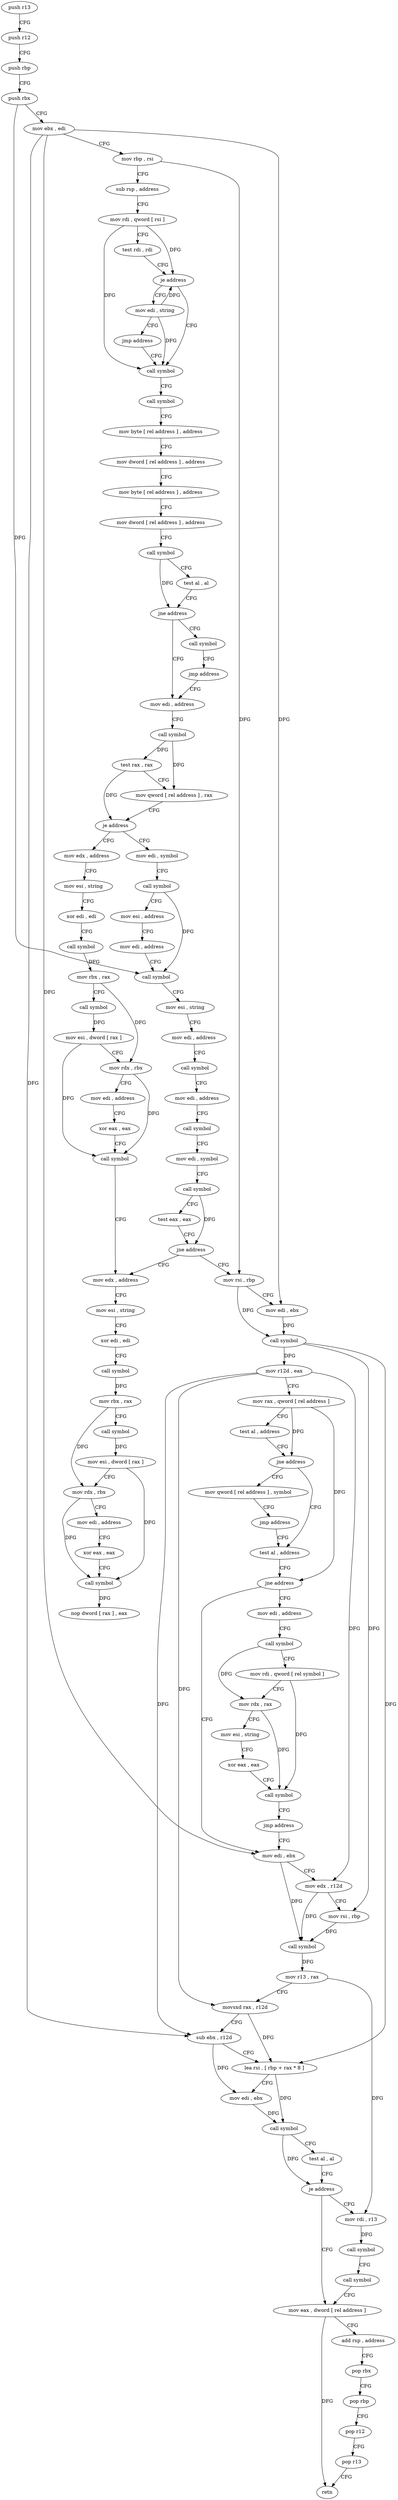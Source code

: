 digraph "func" {
"4208560" [label = "push r13" ]
"4208562" [label = "push r12" ]
"4208564" [label = "push rbp" ]
"4208565" [label = "push rbx" ]
"4208566" [label = "mov ebx , edi" ]
"4208568" [label = "mov rbp , rsi" ]
"4208571" [label = "sub rsp , address" ]
"4208575" [label = "mov rdi , qword [ rsi ]" ]
"4208578" [label = "test rdi , rdi" ]
"4208581" [label = "je address" ]
"4208891" [label = "mov edi , string" ]
"4208587" [label = "call symbol" ]
"4208896" [label = "jmp address" ]
"4208592" [label = "call symbol" ]
"4208597" [label = "mov byte [ rel address ] , address" ]
"4208604" [label = "mov dword [ rel address ] , address" ]
"4208614" [label = "mov byte [ rel address ] , address" ]
"4208621" [label = "mov dword [ rel address ] , address" ]
"4208631" [label = "call symbol" ]
"4208636" [label = "test al , al" ]
"4208638" [label = "jne address" ]
"4208847" [label = "call symbol" ]
"4208644" [label = "mov edi , address" ]
"4208852" [label = "jmp address" ]
"4208649" [label = "call symbol" ]
"4208654" [label = "test rax , rax" ]
"4208657" [label = "mov qword [ rel address ] , rax" ]
"4208664" [label = "je address" ]
"4208901" [label = "mov edx , address" ]
"4208670" [label = "mov edi , symbol" ]
"4208906" [label = "mov esi , string" ]
"4208911" [label = "xor edi , edi" ]
"4208913" [label = "call symbol" ]
"4208918" [label = "mov rbx , rax" ]
"4208921" [label = "call symbol" ]
"4208926" [label = "mov esi , dword [ rax ]" ]
"4208928" [label = "mov rdx , rbx" ]
"4208931" [label = "mov edi , address" ]
"4208936" [label = "xor eax , eax" ]
"4208938" [label = "call symbol" ]
"4208943" [label = "mov edx , address" ]
"4208675" [label = "call symbol" ]
"4208680" [label = "mov esi , address" ]
"4208685" [label = "mov edi , address" ]
"4208690" [label = "call symbol" ]
"4208695" [label = "mov esi , string" ]
"4208700" [label = "mov edi , address" ]
"4208705" [label = "call symbol" ]
"4208710" [label = "mov edi , address" ]
"4208715" [label = "call symbol" ]
"4208720" [label = "mov edi , symbol" ]
"4208725" [label = "call symbol" ]
"4208730" [label = "test eax , eax" ]
"4208732" [label = "jne address" ]
"4208738" [label = "mov rsi , rbp" ]
"4208948" [label = "mov esi , string" ]
"4208953" [label = "xor edi , edi" ]
"4208955" [label = "call symbol" ]
"4208960" [label = "mov rbx , rax" ]
"4208963" [label = "call symbol" ]
"4208968" [label = "mov esi , dword [ rax ]" ]
"4208970" [label = "mov rdx , rbx" ]
"4208973" [label = "mov edi , address" ]
"4208978" [label = "xor eax , eax" ]
"4208980" [label = "call symbol" ]
"4208985" [label = "nop dword [ rax ] , eax" ]
"4208741" [label = "mov edi , ebx" ]
"4208743" [label = "call symbol" ]
"4208748" [label = "mov r12d , eax" ]
"4208751" [label = "mov rax , qword [ rel address ]" ]
"4208758" [label = "test al , address" ]
"4208760" [label = "jne address" ]
"4208834" [label = "mov qword [ rel address ] , symbol" ]
"4208762" [label = "test al , address" ]
"4208845" [label = "jmp address" ]
"4208764" [label = "jne address" ]
"4208857" [label = "mov edi , address" ]
"4208766" [label = "mov edi , ebx" ]
"4208862" [label = "call symbol" ]
"4208867" [label = "mov rdi , qword [ rel symbol ]" ]
"4208874" [label = "mov rdx , rax" ]
"4208877" [label = "mov esi , string" ]
"4208882" [label = "xor eax , eax" ]
"4208884" [label = "call symbol" ]
"4208889" [label = "jmp address" ]
"4208768" [label = "mov edx , r12d" ]
"4208771" [label = "mov rsi , rbp" ]
"4208774" [label = "call symbol" ]
"4208779" [label = "mov r13 , rax" ]
"4208782" [label = "movsxd rax , r12d" ]
"4208785" [label = "sub ebx , r12d" ]
"4208788" [label = "lea rsi , [ rbp + rax * 8 ]" ]
"4208793" [label = "mov edi , ebx" ]
"4208795" [label = "call symbol" ]
"4208800" [label = "test al , al" ]
"4208802" [label = "je address" ]
"4208817" [label = "mov eax , dword [ rel address ]" ]
"4208804" [label = "mov rdi , r13" ]
"4208823" [label = "add rsp , address" ]
"4208827" [label = "pop rbx" ]
"4208828" [label = "pop rbp" ]
"4208829" [label = "pop r12" ]
"4208831" [label = "pop r13" ]
"4208833" [label = "retn" ]
"4208807" [label = "call symbol" ]
"4208812" [label = "call symbol" ]
"4208560" -> "4208562" [ label = "CFG" ]
"4208562" -> "4208564" [ label = "CFG" ]
"4208564" -> "4208565" [ label = "CFG" ]
"4208565" -> "4208566" [ label = "CFG" ]
"4208565" -> "4208690" [ label = "DFG" ]
"4208566" -> "4208568" [ label = "CFG" ]
"4208566" -> "4208741" [ label = "DFG" ]
"4208566" -> "4208766" [ label = "DFG" ]
"4208566" -> "4208785" [ label = "DFG" ]
"4208568" -> "4208571" [ label = "CFG" ]
"4208568" -> "4208738" [ label = "DFG" ]
"4208571" -> "4208575" [ label = "CFG" ]
"4208575" -> "4208578" [ label = "CFG" ]
"4208575" -> "4208581" [ label = "DFG" ]
"4208575" -> "4208587" [ label = "DFG" ]
"4208578" -> "4208581" [ label = "CFG" ]
"4208581" -> "4208891" [ label = "CFG" ]
"4208581" -> "4208587" [ label = "CFG" ]
"4208891" -> "4208896" [ label = "CFG" ]
"4208891" -> "4208581" [ label = "DFG" ]
"4208891" -> "4208587" [ label = "DFG" ]
"4208587" -> "4208592" [ label = "CFG" ]
"4208896" -> "4208587" [ label = "CFG" ]
"4208592" -> "4208597" [ label = "CFG" ]
"4208597" -> "4208604" [ label = "CFG" ]
"4208604" -> "4208614" [ label = "CFG" ]
"4208614" -> "4208621" [ label = "CFG" ]
"4208621" -> "4208631" [ label = "CFG" ]
"4208631" -> "4208636" [ label = "CFG" ]
"4208631" -> "4208638" [ label = "DFG" ]
"4208636" -> "4208638" [ label = "CFG" ]
"4208638" -> "4208847" [ label = "CFG" ]
"4208638" -> "4208644" [ label = "CFG" ]
"4208847" -> "4208852" [ label = "CFG" ]
"4208644" -> "4208649" [ label = "CFG" ]
"4208852" -> "4208644" [ label = "CFG" ]
"4208649" -> "4208654" [ label = "DFG" ]
"4208649" -> "4208657" [ label = "DFG" ]
"4208654" -> "4208657" [ label = "CFG" ]
"4208654" -> "4208664" [ label = "DFG" ]
"4208657" -> "4208664" [ label = "CFG" ]
"4208664" -> "4208901" [ label = "CFG" ]
"4208664" -> "4208670" [ label = "CFG" ]
"4208901" -> "4208906" [ label = "CFG" ]
"4208670" -> "4208675" [ label = "CFG" ]
"4208906" -> "4208911" [ label = "CFG" ]
"4208911" -> "4208913" [ label = "CFG" ]
"4208913" -> "4208918" [ label = "DFG" ]
"4208918" -> "4208921" [ label = "CFG" ]
"4208918" -> "4208928" [ label = "DFG" ]
"4208921" -> "4208926" [ label = "DFG" ]
"4208926" -> "4208928" [ label = "CFG" ]
"4208926" -> "4208938" [ label = "DFG" ]
"4208928" -> "4208931" [ label = "CFG" ]
"4208928" -> "4208938" [ label = "DFG" ]
"4208931" -> "4208936" [ label = "CFG" ]
"4208936" -> "4208938" [ label = "CFG" ]
"4208938" -> "4208943" [ label = "CFG" ]
"4208943" -> "4208948" [ label = "CFG" ]
"4208675" -> "4208680" [ label = "CFG" ]
"4208675" -> "4208690" [ label = "DFG" ]
"4208680" -> "4208685" [ label = "CFG" ]
"4208685" -> "4208690" [ label = "CFG" ]
"4208690" -> "4208695" [ label = "CFG" ]
"4208695" -> "4208700" [ label = "CFG" ]
"4208700" -> "4208705" [ label = "CFG" ]
"4208705" -> "4208710" [ label = "CFG" ]
"4208710" -> "4208715" [ label = "CFG" ]
"4208715" -> "4208720" [ label = "CFG" ]
"4208720" -> "4208725" [ label = "CFG" ]
"4208725" -> "4208730" [ label = "CFG" ]
"4208725" -> "4208732" [ label = "DFG" ]
"4208730" -> "4208732" [ label = "CFG" ]
"4208732" -> "4208943" [ label = "CFG" ]
"4208732" -> "4208738" [ label = "CFG" ]
"4208738" -> "4208741" [ label = "CFG" ]
"4208738" -> "4208743" [ label = "DFG" ]
"4208948" -> "4208953" [ label = "CFG" ]
"4208953" -> "4208955" [ label = "CFG" ]
"4208955" -> "4208960" [ label = "DFG" ]
"4208960" -> "4208963" [ label = "CFG" ]
"4208960" -> "4208970" [ label = "DFG" ]
"4208963" -> "4208968" [ label = "DFG" ]
"4208968" -> "4208970" [ label = "CFG" ]
"4208968" -> "4208980" [ label = "DFG" ]
"4208970" -> "4208973" [ label = "CFG" ]
"4208970" -> "4208980" [ label = "DFG" ]
"4208973" -> "4208978" [ label = "CFG" ]
"4208978" -> "4208980" [ label = "CFG" ]
"4208980" -> "4208985" [ label = "DFG" ]
"4208741" -> "4208743" [ label = "DFG" ]
"4208743" -> "4208748" [ label = "DFG" ]
"4208743" -> "4208771" [ label = "DFG" ]
"4208743" -> "4208788" [ label = "DFG" ]
"4208748" -> "4208751" [ label = "CFG" ]
"4208748" -> "4208768" [ label = "DFG" ]
"4208748" -> "4208782" [ label = "DFG" ]
"4208748" -> "4208785" [ label = "DFG" ]
"4208751" -> "4208758" [ label = "CFG" ]
"4208751" -> "4208760" [ label = "DFG" ]
"4208751" -> "4208764" [ label = "DFG" ]
"4208758" -> "4208760" [ label = "CFG" ]
"4208760" -> "4208834" [ label = "CFG" ]
"4208760" -> "4208762" [ label = "CFG" ]
"4208834" -> "4208845" [ label = "CFG" ]
"4208762" -> "4208764" [ label = "CFG" ]
"4208845" -> "4208762" [ label = "CFG" ]
"4208764" -> "4208857" [ label = "CFG" ]
"4208764" -> "4208766" [ label = "CFG" ]
"4208857" -> "4208862" [ label = "CFG" ]
"4208766" -> "4208768" [ label = "CFG" ]
"4208766" -> "4208774" [ label = "DFG" ]
"4208862" -> "4208867" [ label = "CFG" ]
"4208862" -> "4208874" [ label = "DFG" ]
"4208867" -> "4208874" [ label = "CFG" ]
"4208867" -> "4208884" [ label = "DFG" ]
"4208874" -> "4208877" [ label = "CFG" ]
"4208874" -> "4208884" [ label = "DFG" ]
"4208877" -> "4208882" [ label = "CFG" ]
"4208882" -> "4208884" [ label = "CFG" ]
"4208884" -> "4208889" [ label = "CFG" ]
"4208889" -> "4208766" [ label = "CFG" ]
"4208768" -> "4208771" [ label = "CFG" ]
"4208768" -> "4208774" [ label = "DFG" ]
"4208771" -> "4208774" [ label = "DFG" ]
"4208774" -> "4208779" [ label = "DFG" ]
"4208779" -> "4208782" [ label = "CFG" ]
"4208779" -> "4208804" [ label = "DFG" ]
"4208782" -> "4208785" [ label = "CFG" ]
"4208782" -> "4208788" [ label = "DFG" ]
"4208785" -> "4208788" [ label = "CFG" ]
"4208785" -> "4208793" [ label = "DFG" ]
"4208788" -> "4208793" [ label = "CFG" ]
"4208788" -> "4208795" [ label = "DFG" ]
"4208793" -> "4208795" [ label = "DFG" ]
"4208795" -> "4208800" [ label = "CFG" ]
"4208795" -> "4208802" [ label = "DFG" ]
"4208800" -> "4208802" [ label = "CFG" ]
"4208802" -> "4208817" [ label = "CFG" ]
"4208802" -> "4208804" [ label = "CFG" ]
"4208817" -> "4208823" [ label = "CFG" ]
"4208817" -> "4208833" [ label = "DFG" ]
"4208804" -> "4208807" [ label = "DFG" ]
"4208823" -> "4208827" [ label = "CFG" ]
"4208827" -> "4208828" [ label = "CFG" ]
"4208828" -> "4208829" [ label = "CFG" ]
"4208829" -> "4208831" [ label = "CFG" ]
"4208831" -> "4208833" [ label = "CFG" ]
"4208807" -> "4208812" [ label = "CFG" ]
"4208812" -> "4208817" [ label = "CFG" ]
}
